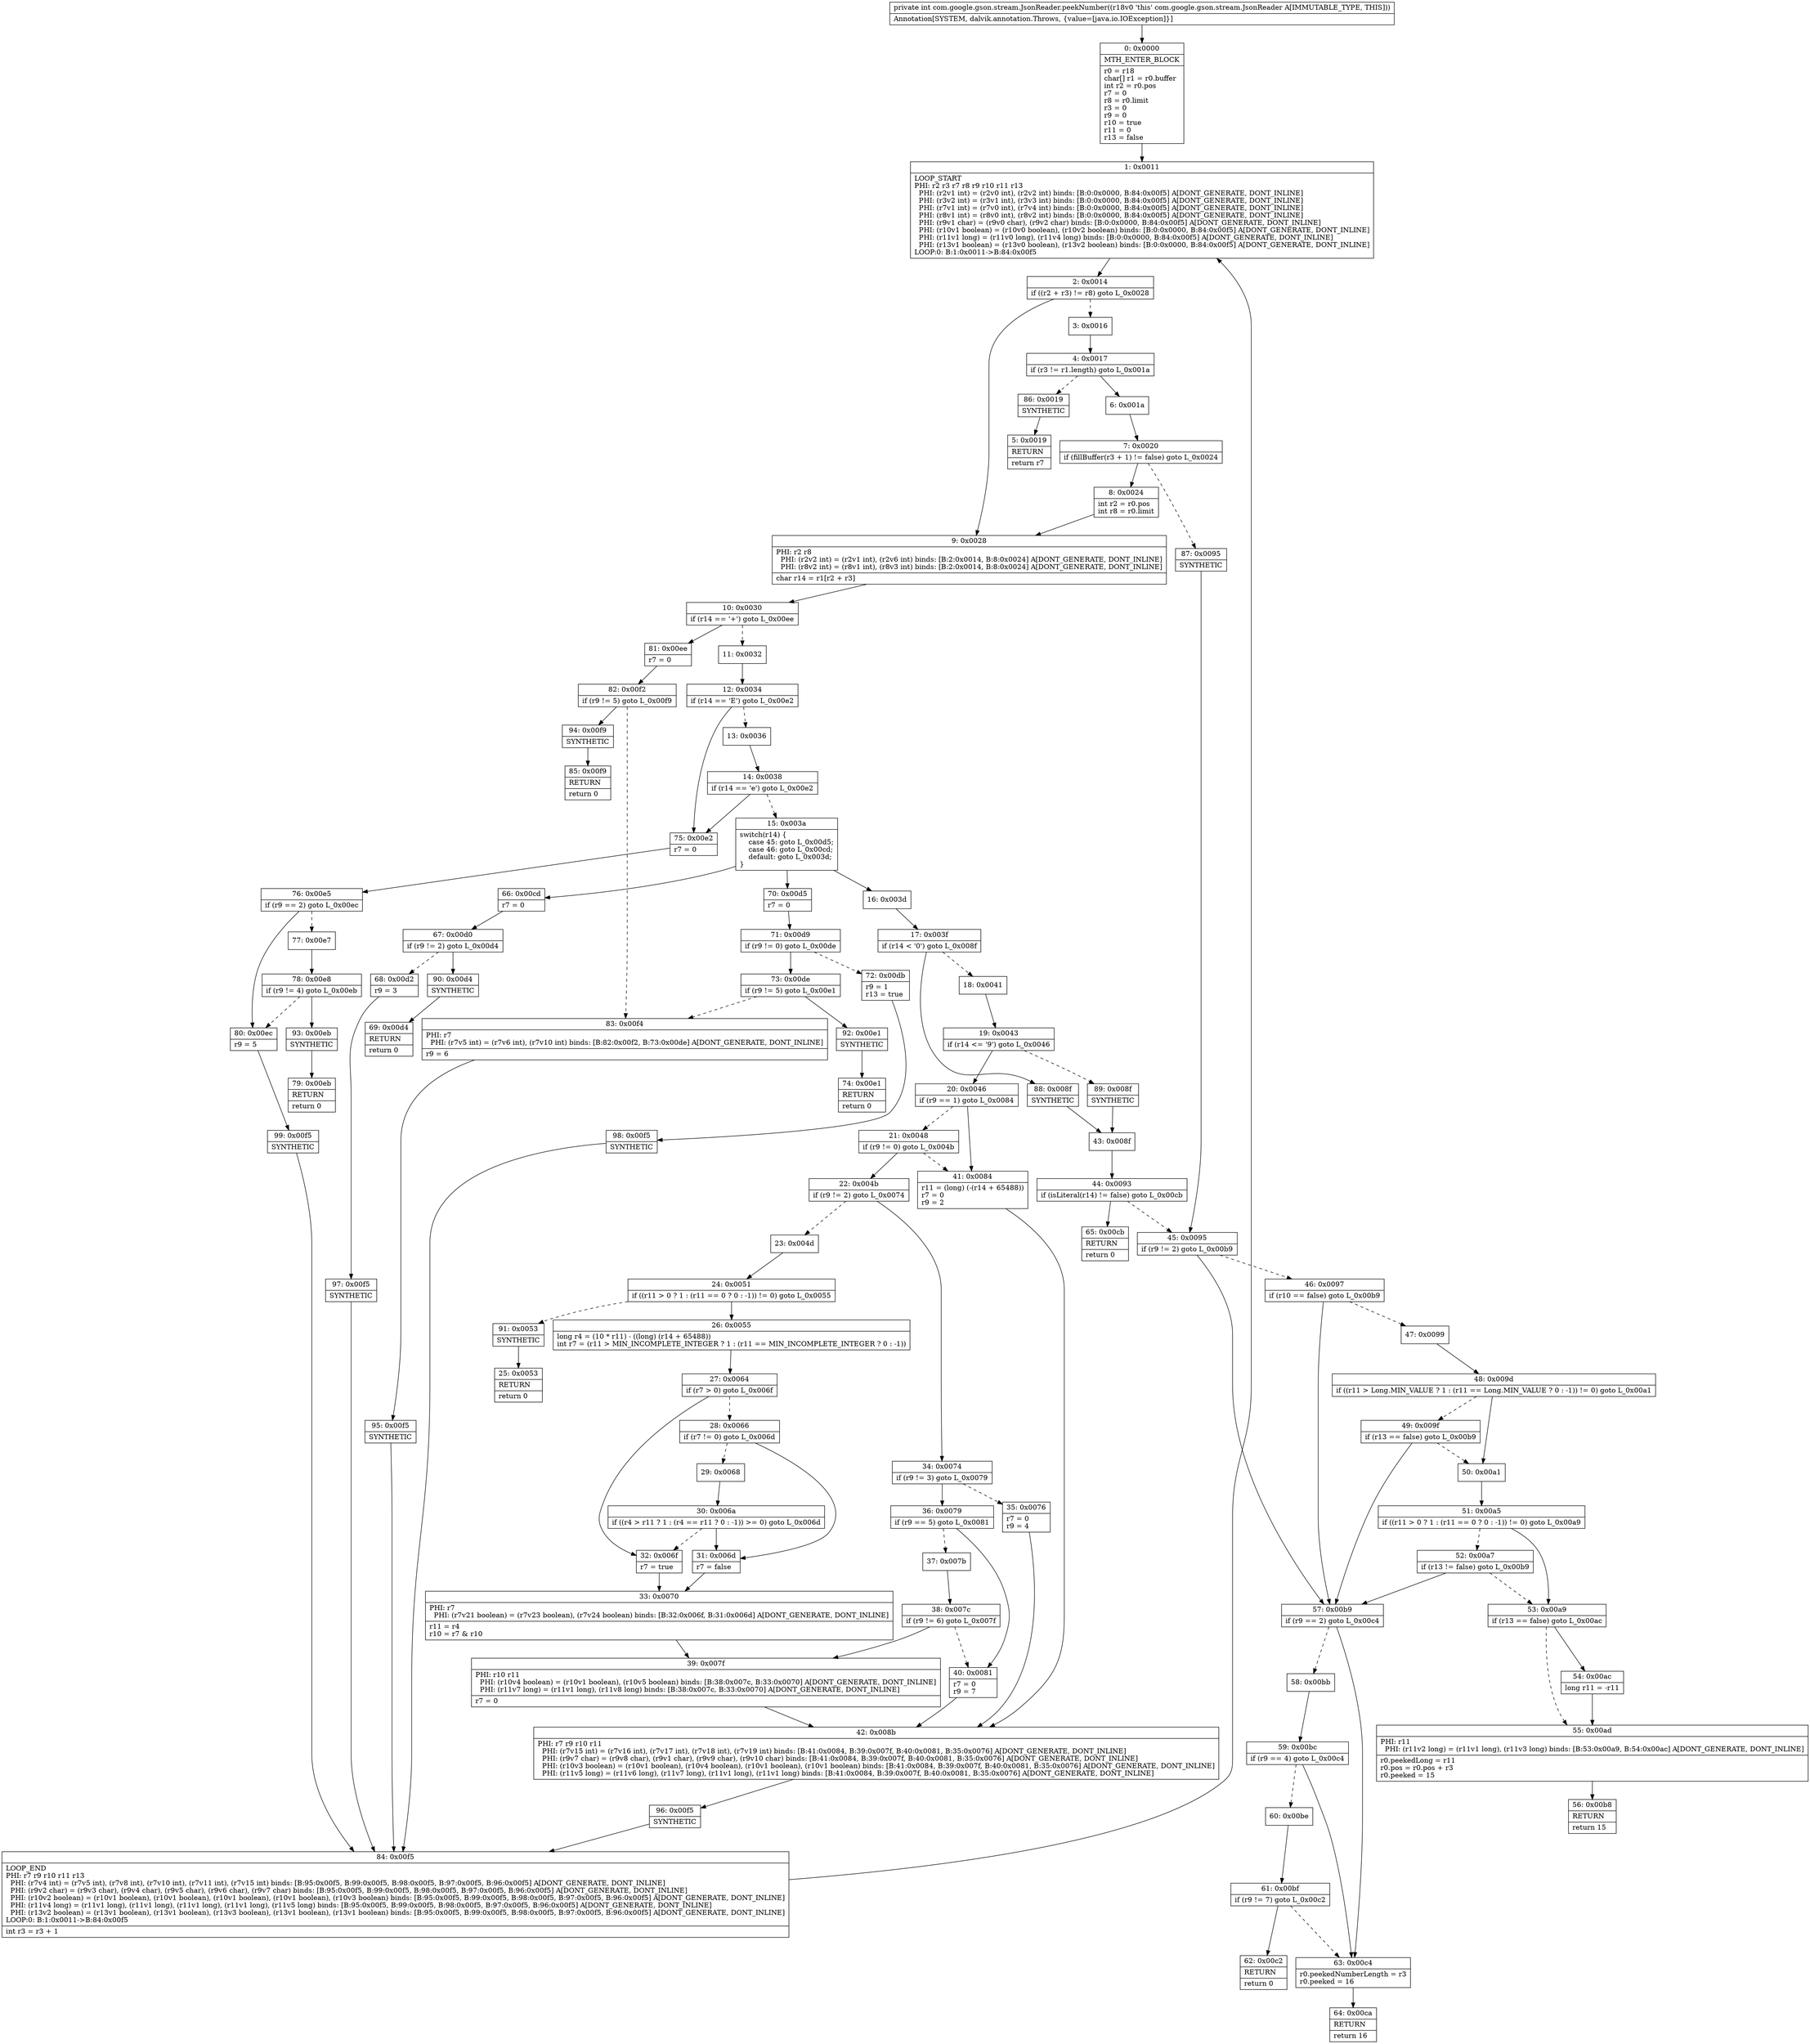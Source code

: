 digraph "CFG forcom.google.gson.stream.JsonReader.peekNumber()I" {
Node_0 [shape=record,label="{0\:\ 0x0000|MTH_ENTER_BLOCK\l|r0 = r18\lchar[] r1 = r0.buffer\lint r2 = r0.pos\lr7 = 0\lr8 = r0.limit\lr3 = 0\lr9 = 0\lr10 = true\lr11 = 0\lr13 = false\l}"];
Node_1 [shape=record,label="{1\:\ 0x0011|LOOP_START\lPHI: r2 r3 r7 r8 r9 r10 r11 r13 \l  PHI: (r2v1 int) = (r2v0 int), (r2v2 int) binds: [B:0:0x0000, B:84:0x00f5] A[DONT_GENERATE, DONT_INLINE]\l  PHI: (r3v2 int) = (r3v1 int), (r3v3 int) binds: [B:0:0x0000, B:84:0x00f5] A[DONT_GENERATE, DONT_INLINE]\l  PHI: (r7v1 int) = (r7v0 int), (r7v4 int) binds: [B:0:0x0000, B:84:0x00f5] A[DONT_GENERATE, DONT_INLINE]\l  PHI: (r8v1 int) = (r8v0 int), (r8v2 int) binds: [B:0:0x0000, B:84:0x00f5] A[DONT_GENERATE, DONT_INLINE]\l  PHI: (r9v1 char) = (r9v0 char), (r9v2 char) binds: [B:0:0x0000, B:84:0x00f5] A[DONT_GENERATE, DONT_INLINE]\l  PHI: (r10v1 boolean) = (r10v0 boolean), (r10v2 boolean) binds: [B:0:0x0000, B:84:0x00f5] A[DONT_GENERATE, DONT_INLINE]\l  PHI: (r11v1 long) = (r11v0 long), (r11v4 long) binds: [B:0:0x0000, B:84:0x00f5] A[DONT_GENERATE, DONT_INLINE]\l  PHI: (r13v1 boolean) = (r13v0 boolean), (r13v2 boolean) binds: [B:0:0x0000, B:84:0x00f5] A[DONT_GENERATE, DONT_INLINE]\lLOOP:0: B:1:0x0011\-\>B:84:0x00f5\l}"];
Node_2 [shape=record,label="{2\:\ 0x0014|if ((r2 + r3) != r8) goto L_0x0028\l}"];
Node_3 [shape=record,label="{3\:\ 0x0016}"];
Node_4 [shape=record,label="{4\:\ 0x0017|if (r3 != r1.length) goto L_0x001a\l}"];
Node_5 [shape=record,label="{5\:\ 0x0019|RETURN\l|return r7\l}"];
Node_6 [shape=record,label="{6\:\ 0x001a}"];
Node_7 [shape=record,label="{7\:\ 0x0020|if (fillBuffer(r3 + 1) != false) goto L_0x0024\l}"];
Node_8 [shape=record,label="{8\:\ 0x0024|int r2 = r0.pos\lint r8 = r0.limit\l}"];
Node_9 [shape=record,label="{9\:\ 0x0028|PHI: r2 r8 \l  PHI: (r2v2 int) = (r2v1 int), (r2v6 int) binds: [B:2:0x0014, B:8:0x0024] A[DONT_GENERATE, DONT_INLINE]\l  PHI: (r8v2 int) = (r8v1 int), (r8v3 int) binds: [B:2:0x0014, B:8:0x0024] A[DONT_GENERATE, DONT_INLINE]\l|char r14 = r1[r2 + r3]\l}"];
Node_10 [shape=record,label="{10\:\ 0x0030|if (r14 == '+') goto L_0x00ee\l}"];
Node_11 [shape=record,label="{11\:\ 0x0032}"];
Node_12 [shape=record,label="{12\:\ 0x0034|if (r14 == 'E') goto L_0x00e2\l}"];
Node_13 [shape=record,label="{13\:\ 0x0036}"];
Node_14 [shape=record,label="{14\:\ 0x0038|if (r14 == 'e') goto L_0x00e2\l}"];
Node_15 [shape=record,label="{15\:\ 0x003a|switch(r14) \{\l    case 45: goto L_0x00d5;\l    case 46: goto L_0x00cd;\l    default: goto L_0x003d;\l\}\l}"];
Node_16 [shape=record,label="{16\:\ 0x003d}"];
Node_17 [shape=record,label="{17\:\ 0x003f|if (r14 \< '0') goto L_0x008f\l}"];
Node_18 [shape=record,label="{18\:\ 0x0041}"];
Node_19 [shape=record,label="{19\:\ 0x0043|if (r14 \<= '9') goto L_0x0046\l}"];
Node_20 [shape=record,label="{20\:\ 0x0046|if (r9 == 1) goto L_0x0084\l}"];
Node_21 [shape=record,label="{21\:\ 0x0048|if (r9 != 0) goto L_0x004b\l}"];
Node_22 [shape=record,label="{22\:\ 0x004b|if (r9 != 2) goto L_0x0074\l}"];
Node_23 [shape=record,label="{23\:\ 0x004d}"];
Node_24 [shape=record,label="{24\:\ 0x0051|if ((r11 \> 0 ? 1 : (r11 == 0 ? 0 : \-1)) != 0) goto L_0x0055\l}"];
Node_25 [shape=record,label="{25\:\ 0x0053|RETURN\l|return 0\l}"];
Node_26 [shape=record,label="{26\:\ 0x0055|long r4 = (10 * r11) \- ((long) (r14 + 65488))\lint r7 = (r11 \> MIN_INCOMPLETE_INTEGER ? 1 : (r11 == MIN_INCOMPLETE_INTEGER ? 0 : \-1))\l}"];
Node_27 [shape=record,label="{27\:\ 0x0064|if (r7 \> 0) goto L_0x006f\l}"];
Node_28 [shape=record,label="{28\:\ 0x0066|if (r7 != 0) goto L_0x006d\l}"];
Node_29 [shape=record,label="{29\:\ 0x0068}"];
Node_30 [shape=record,label="{30\:\ 0x006a|if ((r4 \> r11 ? 1 : (r4 == r11 ? 0 : \-1)) \>= 0) goto L_0x006d\l}"];
Node_31 [shape=record,label="{31\:\ 0x006d|r7 = false\l}"];
Node_32 [shape=record,label="{32\:\ 0x006f|r7 = true\l}"];
Node_33 [shape=record,label="{33\:\ 0x0070|PHI: r7 \l  PHI: (r7v21 boolean) = (r7v23 boolean), (r7v24 boolean) binds: [B:32:0x006f, B:31:0x006d] A[DONT_GENERATE, DONT_INLINE]\l|r11 = r4\lr10 = r7 & r10\l}"];
Node_34 [shape=record,label="{34\:\ 0x0074|if (r9 != 3) goto L_0x0079\l}"];
Node_35 [shape=record,label="{35\:\ 0x0076|r7 = 0\lr9 = 4\l}"];
Node_36 [shape=record,label="{36\:\ 0x0079|if (r9 == 5) goto L_0x0081\l}"];
Node_37 [shape=record,label="{37\:\ 0x007b}"];
Node_38 [shape=record,label="{38\:\ 0x007c|if (r9 != 6) goto L_0x007f\l}"];
Node_39 [shape=record,label="{39\:\ 0x007f|PHI: r10 r11 \l  PHI: (r10v4 boolean) = (r10v1 boolean), (r10v5 boolean) binds: [B:38:0x007c, B:33:0x0070] A[DONT_GENERATE, DONT_INLINE]\l  PHI: (r11v7 long) = (r11v1 long), (r11v8 long) binds: [B:38:0x007c, B:33:0x0070] A[DONT_GENERATE, DONT_INLINE]\l|r7 = 0\l}"];
Node_40 [shape=record,label="{40\:\ 0x0081|r7 = 0\lr9 = 7\l}"];
Node_41 [shape=record,label="{41\:\ 0x0084|r11 = (long) (\-(r14 + 65488))\lr7 = 0\lr9 = 2\l}"];
Node_42 [shape=record,label="{42\:\ 0x008b|PHI: r7 r9 r10 r11 \l  PHI: (r7v15 int) = (r7v16 int), (r7v17 int), (r7v18 int), (r7v19 int) binds: [B:41:0x0084, B:39:0x007f, B:40:0x0081, B:35:0x0076] A[DONT_GENERATE, DONT_INLINE]\l  PHI: (r9v7 char) = (r9v8 char), (r9v1 char), (r9v9 char), (r9v10 char) binds: [B:41:0x0084, B:39:0x007f, B:40:0x0081, B:35:0x0076] A[DONT_GENERATE, DONT_INLINE]\l  PHI: (r10v3 boolean) = (r10v1 boolean), (r10v4 boolean), (r10v1 boolean), (r10v1 boolean) binds: [B:41:0x0084, B:39:0x007f, B:40:0x0081, B:35:0x0076] A[DONT_GENERATE, DONT_INLINE]\l  PHI: (r11v5 long) = (r11v6 long), (r11v7 long), (r11v1 long), (r11v1 long) binds: [B:41:0x0084, B:39:0x007f, B:40:0x0081, B:35:0x0076] A[DONT_GENERATE, DONT_INLINE]\l}"];
Node_43 [shape=record,label="{43\:\ 0x008f}"];
Node_44 [shape=record,label="{44\:\ 0x0093|if (isLiteral(r14) != false) goto L_0x00cb\l}"];
Node_45 [shape=record,label="{45\:\ 0x0095|if (r9 != 2) goto L_0x00b9\l}"];
Node_46 [shape=record,label="{46\:\ 0x0097|if (r10 == false) goto L_0x00b9\l}"];
Node_47 [shape=record,label="{47\:\ 0x0099}"];
Node_48 [shape=record,label="{48\:\ 0x009d|if ((r11 \> Long.MIN_VALUE ? 1 : (r11 == Long.MIN_VALUE ? 0 : \-1)) != 0) goto L_0x00a1\l}"];
Node_49 [shape=record,label="{49\:\ 0x009f|if (r13 == false) goto L_0x00b9\l}"];
Node_50 [shape=record,label="{50\:\ 0x00a1}"];
Node_51 [shape=record,label="{51\:\ 0x00a5|if ((r11 \> 0 ? 1 : (r11 == 0 ? 0 : \-1)) != 0) goto L_0x00a9\l}"];
Node_52 [shape=record,label="{52\:\ 0x00a7|if (r13 != false) goto L_0x00b9\l}"];
Node_53 [shape=record,label="{53\:\ 0x00a9|if (r13 == false) goto L_0x00ac\l}"];
Node_54 [shape=record,label="{54\:\ 0x00ac|long r11 = \-r11\l}"];
Node_55 [shape=record,label="{55\:\ 0x00ad|PHI: r11 \l  PHI: (r11v2 long) = (r11v1 long), (r11v3 long) binds: [B:53:0x00a9, B:54:0x00ac] A[DONT_GENERATE, DONT_INLINE]\l|r0.peekedLong = r11\lr0.pos = r0.pos + r3\lr0.peeked = 15\l}"];
Node_56 [shape=record,label="{56\:\ 0x00b8|RETURN\l|return 15\l}"];
Node_57 [shape=record,label="{57\:\ 0x00b9|if (r9 == 2) goto L_0x00c4\l}"];
Node_58 [shape=record,label="{58\:\ 0x00bb}"];
Node_59 [shape=record,label="{59\:\ 0x00bc|if (r9 == 4) goto L_0x00c4\l}"];
Node_60 [shape=record,label="{60\:\ 0x00be}"];
Node_61 [shape=record,label="{61\:\ 0x00bf|if (r9 != 7) goto L_0x00c2\l}"];
Node_62 [shape=record,label="{62\:\ 0x00c2|RETURN\l|return 0\l}"];
Node_63 [shape=record,label="{63\:\ 0x00c4|r0.peekedNumberLength = r3\lr0.peeked = 16\l}"];
Node_64 [shape=record,label="{64\:\ 0x00ca|RETURN\l|return 16\l}"];
Node_65 [shape=record,label="{65\:\ 0x00cb|RETURN\l|return 0\l}"];
Node_66 [shape=record,label="{66\:\ 0x00cd|r7 = 0\l}"];
Node_67 [shape=record,label="{67\:\ 0x00d0|if (r9 != 2) goto L_0x00d4\l}"];
Node_68 [shape=record,label="{68\:\ 0x00d2|r9 = 3\l}"];
Node_69 [shape=record,label="{69\:\ 0x00d4|RETURN\l|return 0\l}"];
Node_70 [shape=record,label="{70\:\ 0x00d5|r7 = 0\l}"];
Node_71 [shape=record,label="{71\:\ 0x00d9|if (r9 != 0) goto L_0x00de\l}"];
Node_72 [shape=record,label="{72\:\ 0x00db|r9 = 1\lr13 = true\l}"];
Node_73 [shape=record,label="{73\:\ 0x00de|if (r9 != 5) goto L_0x00e1\l}"];
Node_74 [shape=record,label="{74\:\ 0x00e1|RETURN\l|return 0\l}"];
Node_75 [shape=record,label="{75\:\ 0x00e2|r7 = 0\l}"];
Node_76 [shape=record,label="{76\:\ 0x00e5|if (r9 == 2) goto L_0x00ec\l}"];
Node_77 [shape=record,label="{77\:\ 0x00e7}"];
Node_78 [shape=record,label="{78\:\ 0x00e8|if (r9 != 4) goto L_0x00eb\l}"];
Node_79 [shape=record,label="{79\:\ 0x00eb|RETURN\l|return 0\l}"];
Node_80 [shape=record,label="{80\:\ 0x00ec|r9 = 5\l}"];
Node_81 [shape=record,label="{81\:\ 0x00ee|r7 = 0\l}"];
Node_82 [shape=record,label="{82\:\ 0x00f2|if (r9 != 5) goto L_0x00f9\l}"];
Node_83 [shape=record,label="{83\:\ 0x00f4|PHI: r7 \l  PHI: (r7v5 int) = (r7v6 int), (r7v10 int) binds: [B:82:0x00f2, B:73:0x00de] A[DONT_GENERATE, DONT_INLINE]\l|r9 = 6\l}"];
Node_84 [shape=record,label="{84\:\ 0x00f5|LOOP_END\lPHI: r7 r9 r10 r11 r13 \l  PHI: (r7v4 int) = (r7v5 int), (r7v8 int), (r7v10 int), (r7v11 int), (r7v15 int) binds: [B:95:0x00f5, B:99:0x00f5, B:98:0x00f5, B:97:0x00f5, B:96:0x00f5] A[DONT_GENERATE, DONT_INLINE]\l  PHI: (r9v2 char) = (r9v3 char), (r9v4 char), (r9v5 char), (r9v6 char), (r9v7 char) binds: [B:95:0x00f5, B:99:0x00f5, B:98:0x00f5, B:97:0x00f5, B:96:0x00f5] A[DONT_GENERATE, DONT_INLINE]\l  PHI: (r10v2 boolean) = (r10v1 boolean), (r10v1 boolean), (r10v1 boolean), (r10v1 boolean), (r10v3 boolean) binds: [B:95:0x00f5, B:99:0x00f5, B:98:0x00f5, B:97:0x00f5, B:96:0x00f5] A[DONT_GENERATE, DONT_INLINE]\l  PHI: (r11v4 long) = (r11v1 long), (r11v1 long), (r11v1 long), (r11v1 long), (r11v5 long) binds: [B:95:0x00f5, B:99:0x00f5, B:98:0x00f5, B:97:0x00f5, B:96:0x00f5] A[DONT_GENERATE, DONT_INLINE]\l  PHI: (r13v2 boolean) = (r13v1 boolean), (r13v1 boolean), (r13v3 boolean), (r13v1 boolean), (r13v1 boolean) binds: [B:95:0x00f5, B:99:0x00f5, B:98:0x00f5, B:97:0x00f5, B:96:0x00f5] A[DONT_GENERATE, DONT_INLINE]\lLOOP:0: B:1:0x0011\-\>B:84:0x00f5\l|int r3 = r3 + 1\l}"];
Node_85 [shape=record,label="{85\:\ 0x00f9|RETURN\l|return 0\l}"];
Node_86 [shape=record,label="{86\:\ 0x0019|SYNTHETIC\l}"];
Node_87 [shape=record,label="{87\:\ 0x0095|SYNTHETIC\l}"];
Node_88 [shape=record,label="{88\:\ 0x008f|SYNTHETIC\l}"];
Node_89 [shape=record,label="{89\:\ 0x008f|SYNTHETIC\l}"];
Node_90 [shape=record,label="{90\:\ 0x00d4|SYNTHETIC\l}"];
Node_91 [shape=record,label="{91\:\ 0x0053|SYNTHETIC\l}"];
Node_92 [shape=record,label="{92\:\ 0x00e1|SYNTHETIC\l}"];
Node_93 [shape=record,label="{93\:\ 0x00eb|SYNTHETIC\l}"];
Node_94 [shape=record,label="{94\:\ 0x00f9|SYNTHETIC\l}"];
Node_95 [shape=record,label="{95\:\ 0x00f5|SYNTHETIC\l}"];
Node_96 [shape=record,label="{96\:\ 0x00f5|SYNTHETIC\l}"];
Node_97 [shape=record,label="{97\:\ 0x00f5|SYNTHETIC\l}"];
Node_98 [shape=record,label="{98\:\ 0x00f5|SYNTHETIC\l}"];
Node_99 [shape=record,label="{99\:\ 0x00f5|SYNTHETIC\l}"];
MethodNode[shape=record,label="{private int com.google.gson.stream.JsonReader.peekNumber((r18v0 'this' com.google.gson.stream.JsonReader A[IMMUTABLE_TYPE, THIS]))  | Annotation[SYSTEM, dalvik.annotation.Throws, \{value=[java.io.IOException]\}]\l}"];
MethodNode -> Node_0;
Node_0 -> Node_1;
Node_1 -> Node_2;
Node_2 -> Node_3[style=dashed];
Node_2 -> Node_9;
Node_3 -> Node_4;
Node_4 -> Node_6;
Node_4 -> Node_86[style=dashed];
Node_6 -> Node_7;
Node_7 -> Node_8;
Node_7 -> Node_87[style=dashed];
Node_8 -> Node_9;
Node_9 -> Node_10;
Node_10 -> Node_11[style=dashed];
Node_10 -> Node_81;
Node_11 -> Node_12;
Node_12 -> Node_13[style=dashed];
Node_12 -> Node_75;
Node_13 -> Node_14;
Node_14 -> Node_15[style=dashed];
Node_14 -> Node_75;
Node_15 -> Node_16;
Node_15 -> Node_66;
Node_15 -> Node_70;
Node_16 -> Node_17;
Node_17 -> Node_18[style=dashed];
Node_17 -> Node_88;
Node_18 -> Node_19;
Node_19 -> Node_20;
Node_19 -> Node_89[style=dashed];
Node_20 -> Node_21[style=dashed];
Node_20 -> Node_41;
Node_21 -> Node_22;
Node_21 -> Node_41[style=dashed];
Node_22 -> Node_23[style=dashed];
Node_22 -> Node_34;
Node_23 -> Node_24;
Node_24 -> Node_26;
Node_24 -> Node_91[style=dashed];
Node_26 -> Node_27;
Node_27 -> Node_28[style=dashed];
Node_27 -> Node_32;
Node_28 -> Node_29[style=dashed];
Node_28 -> Node_31;
Node_29 -> Node_30;
Node_30 -> Node_31;
Node_30 -> Node_32[style=dashed];
Node_31 -> Node_33;
Node_32 -> Node_33;
Node_33 -> Node_39;
Node_34 -> Node_35[style=dashed];
Node_34 -> Node_36;
Node_35 -> Node_42;
Node_36 -> Node_37[style=dashed];
Node_36 -> Node_40;
Node_37 -> Node_38;
Node_38 -> Node_39;
Node_38 -> Node_40[style=dashed];
Node_39 -> Node_42;
Node_40 -> Node_42;
Node_41 -> Node_42;
Node_42 -> Node_96;
Node_43 -> Node_44;
Node_44 -> Node_45[style=dashed];
Node_44 -> Node_65;
Node_45 -> Node_46[style=dashed];
Node_45 -> Node_57;
Node_46 -> Node_47[style=dashed];
Node_46 -> Node_57;
Node_47 -> Node_48;
Node_48 -> Node_49[style=dashed];
Node_48 -> Node_50;
Node_49 -> Node_50[style=dashed];
Node_49 -> Node_57;
Node_50 -> Node_51;
Node_51 -> Node_52[style=dashed];
Node_51 -> Node_53;
Node_52 -> Node_53[style=dashed];
Node_52 -> Node_57;
Node_53 -> Node_54;
Node_53 -> Node_55[style=dashed];
Node_54 -> Node_55;
Node_55 -> Node_56;
Node_57 -> Node_58[style=dashed];
Node_57 -> Node_63;
Node_58 -> Node_59;
Node_59 -> Node_60[style=dashed];
Node_59 -> Node_63;
Node_60 -> Node_61;
Node_61 -> Node_62;
Node_61 -> Node_63[style=dashed];
Node_63 -> Node_64;
Node_66 -> Node_67;
Node_67 -> Node_68[style=dashed];
Node_67 -> Node_90;
Node_68 -> Node_97;
Node_70 -> Node_71;
Node_71 -> Node_72[style=dashed];
Node_71 -> Node_73;
Node_72 -> Node_98;
Node_73 -> Node_83[style=dashed];
Node_73 -> Node_92;
Node_75 -> Node_76;
Node_76 -> Node_77[style=dashed];
Node_76 -> Node_80;
Node_77 -> Node_78;
Node_78 -> Node_80[style=dashed];
Node_78 -> Node_93;
Node_80 -> Node_99;
Node_81 -> Node_82;
Node_82 -> Node_83[style=dashed];
Node_82 -> Node_94;
Node_83 -> Node_95;
Node_84 -> Node_1;
Node_86 -> Node_5;
Node_87 -> Node_45;
Node_88 -> Node_43;
Node_89 -> Node_43;
Node_90 -> Node_69;
Node_91 -> Node_25;
Node_92 -> Node_74;
Node_93 -> Node_79;
Node_94 -> Node_85;
Node_95 -> Node_84;
Node_96 -> Node_84;
Node_97 -> Node_84;
Node_98 -> Node_84;
Node_99 -> Node_84;
}

